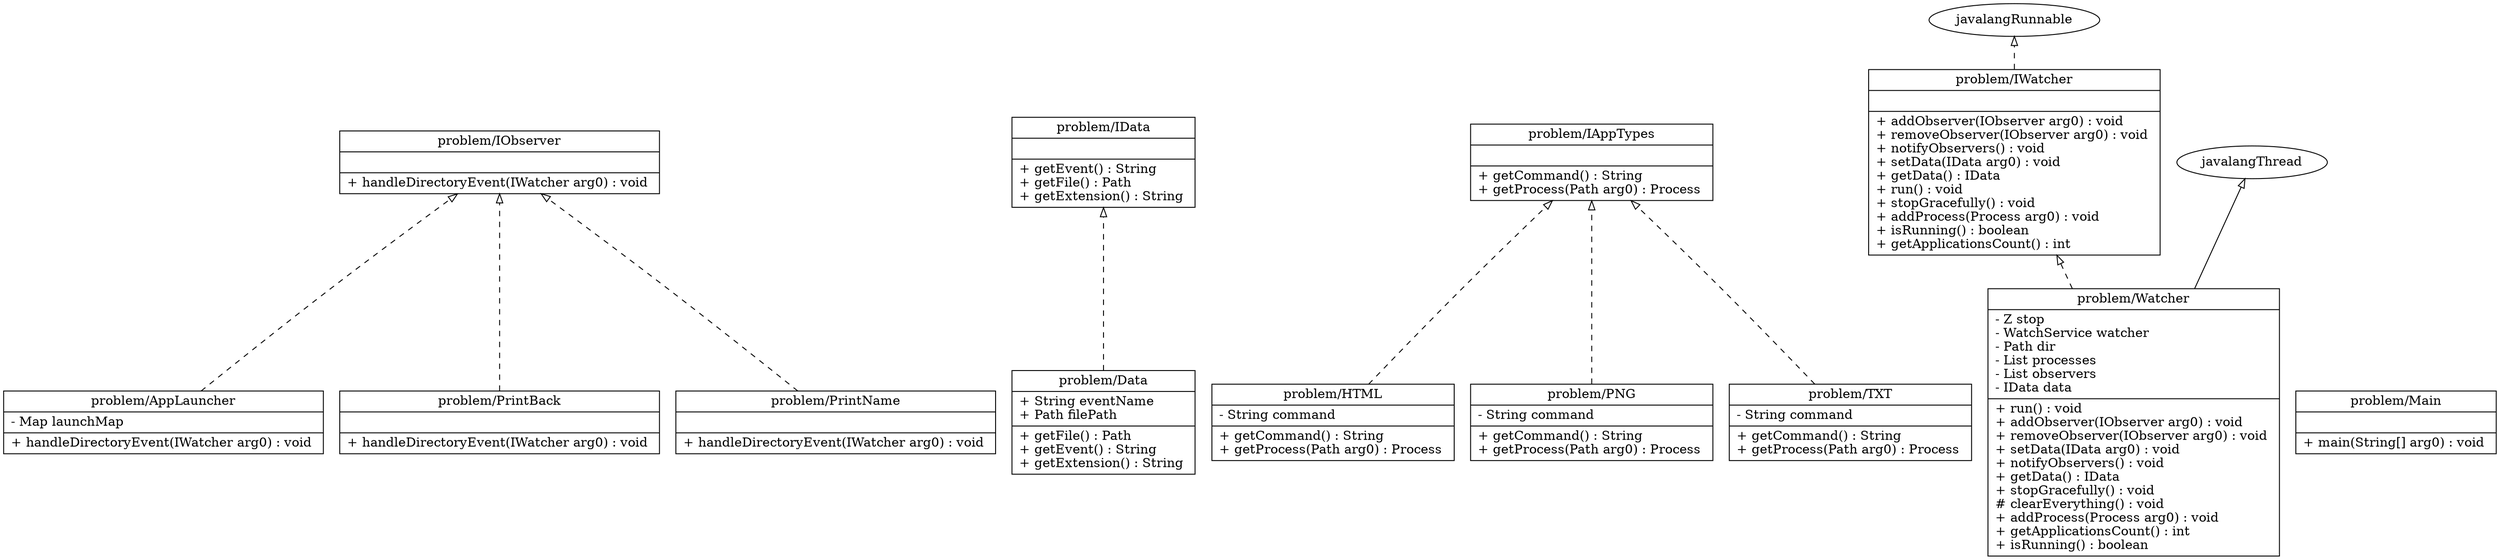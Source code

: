 digraph G {  rankdir=BT; 
 	problemAppLauncher [ 
		shape = "record",
		label = 
			"{ problem/AppLauncher
			|
			- Map launchMap \l
			| 
 			+ handleDirectoryEvent(IWatcher arg0) : void \l
			}" 
	]; 
	problemData [ 
		shape = "record",
		label = 
			"{ problem/Data
			|
			+ String eventName \l
			+ Path filePath \l
			| 
 			+ getFile() : Path \l
			+ getEvent() : String \l
			+ getExtension() : String \l
			}" 
	]; 
	problemHTML [ 
		shape = "record",
		label = 
			"{ problem/HTML
			|
			- String command \l
			| 
 			+ getCommand() : String \l
			+ getProcess(Path arg0) : Process \l
			}" 
	]; 
	problemIAppTypes [ 
		shape = "record",
		label = 
			"{ problem/IAppTypes
			|
			| 
 			+ getCommand() : String \l
			+ getProcess(Path arg0) : Process \l
			}" 
	]; 
	problemIData [ 
		shape = "record",
		label = 
			"{ problem/IData
			|
			| 
 			+ getEvent() : String \l
			+ getFile() : Path \l
			+ getExtension() : String \l
			}" 
	]; 
	problemIObserver [ 
		shape = "record",
		label = 
			"{ problem/IObserver
			|
			| 
 			+ handleDirectoryEvent(IWatcher arg0) : void \l
			}" 
	]; 
	problemIWatcher [ 
		shape = "record",
		label = 
			"{ problem/IWatcher
			|
			| 
 			+ addObserver(IObserver arg0) : void \l
			+ removeObserver(IObserver arg0) : void \l
			+ notifyObservers() : void \l
			+ setData(IData arg0) : void \l
			+ getData() : IData \l
			+ run() : void \l
			+ stopGracefully() : void \l
			+ addProcess(Process arg0) : void \l
			+ isRunning() : boolean \l
			+ getApplicationsCount() : int \l
			}" 
	]; 
	problemMain [ 
		shape = "record",
		label = 
			"{ problem/Main
			|
			| 
 			+ main(String[] arg0) : void \l
			}" 
	]; 
	problemPNG [ 
		shape = "record",
		label = 
			"{ problem/PNG
			|
			- String command \l
			| 
 			+ getCommand() : String \l
			+ getProcess(Path arg0) : Process \l
			}" 
	]; 
	problemPrintBack [ 
		shape = "record",
		label = 
			"{ problem/PrintBack
			|
			| 
 			+ handleDirectoryEvent(IWatcher arg0) : void \l
			}" 
	]; 
	problemPrintName [ 
		shape = "record",
		label = 
			"{ problem/PrintName
			|
			| 
 			+ handleDirectoryEvent(IWatcher arg0) : void \l
			}" 
	]; 
	problemTXT [ 
		shape = "record",
		label = 
			"{ problem/TXT
			|
			- String command \l
			| 
 			+ getCommand() : String \l
			+ getProcess(Path arg0) : Process \l
			}" 
	]; 
	problemWatcher [ 
		shape = "record",
		label = 
			"{ problem/Watcher
			|
			- Z stop \l
			- WatchService watcher \l
			- Path dir \l
			- List processes \l
			- List observers \l
			- IData data \l
			| 
 			+ run() : void \l
			+ addObserver(IObserver arg0) : void \l
			+ removeObserver(IObserver arg0) : void \l
			+ setData(IData arg0) : void \l
			+ notifyObservers() : void \l
			+ getData() : IData \l
			+ stopGracefully() : void \l
			# clearEverything() : void \l
			+ addProcess(Process arg0) : void \l
			+ getApplicationsCount() : int \l
			+ isRunning() : boolean \l
			}" 
	]; 
	problemAppLauncher -> problemIObserver
		[arrowhead="onormal", style="dashed"];
	problemData -> problemIData
		[arrowhead="onormal", style="dashed"];
	problemHTML -> problemIAppTypes
		[arrowhead="onormal", style="dashed"];
	problemIWatcher -> javalangRunnable
		[arrowhead="onormal", style="dashed"];
	problemPNG -> problemIAppTypes
		[arrowhead="onormal", style="dashed"];
	problemPrintBack -> problemIObserver
		[arrowhead="onormal", style="dashed"];
	problemPrintName -> problemIObserver
		[arrowhead="onormal", style="dashed"];
	problemTXT -> problemIAppTypes
		[arrowhead="onormal", style="dashed"];
	problemWatcher -> problemIWatcher
		[arrowhead="onormal", style="dashed"];
	problemWatcher -> javalangThread
		[arrowhead="onormal"];

}